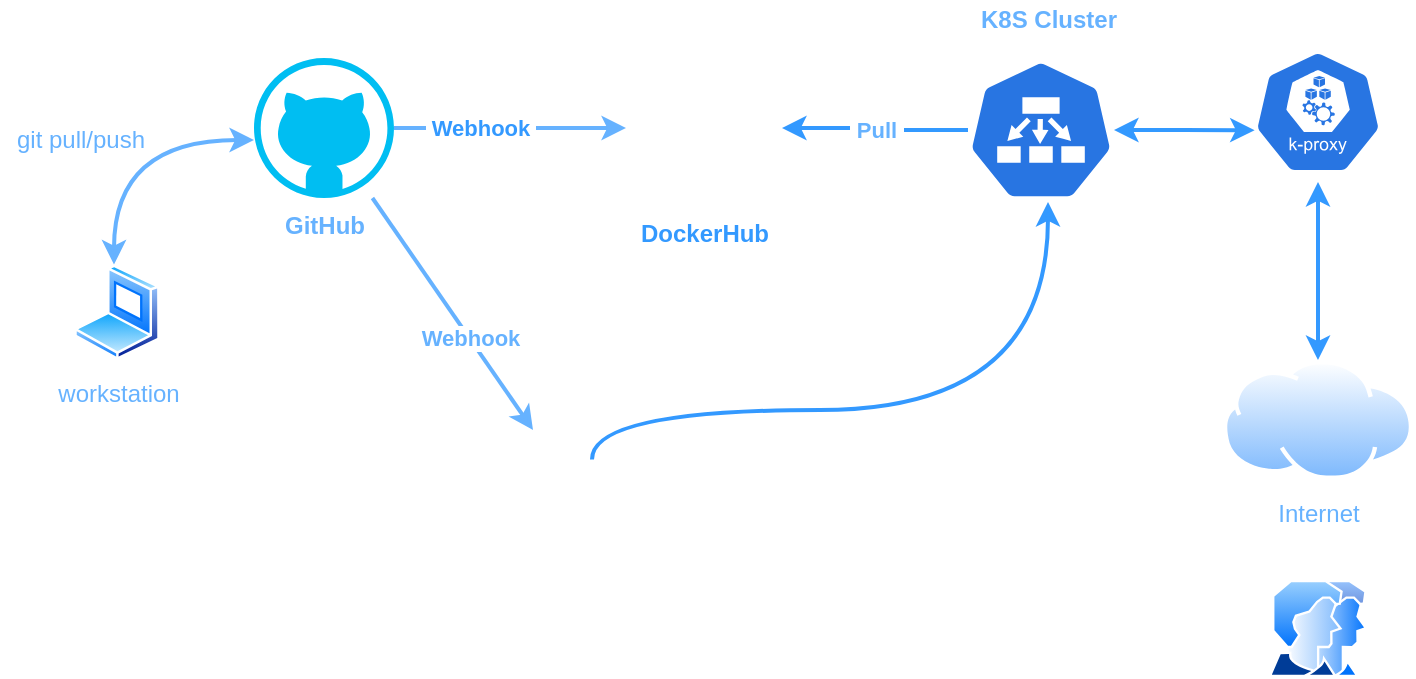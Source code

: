 <mxfile version="13.9.2" type="github">
  <diagram id="JWeNAQiVqbc7Q08cEnVS" name="Page-1">
    <mxGraphModel dx="2031" dy="1089" grid="1" gridSize="10" guides="1" tooltips="1" connect="1" arrows="1" fold="1" page="1" pageScale="1" pageWidth="850" pageHeight="1100" math="0" shadow="0">
      <root>
        <mxCell id="0" />
        <mxCell id="1" parent="0" />
        <mxCell id="ceyiaxkCHnjI5kasMRBy-6" style="edgeStyle=orthogonalEdgeStyle;rounded=0;orthogonalLoop=1;jettySize=auto;html=1;strokeWidth=2;strokeColor=#66B2FF;" edge="1" parent="1" source="ceyiaxkCHnjI5kasMRBy-1" target="ceyiaxkCHnjI5kasMRBy-2">
          <mxGeometry relative="1" as="geometry">
            <Array as="points">
              <mxPoint x="330" y="494" />
              <mxPoint x="330" y="494" />
            </Array>
          </mxGeometry>
        </mxCell>
        <mxCell id="ceyiaxkCHnjI5kasMRBy-9" value="&amp;nbsp;Webhook&amp;nbsp;" style="edgeLabel;html=1;align=center;verticalAlign=middle;resizable=0;points=[];fontColor=#3399FF;fontStyle=1" vertex="1" connectable="0" parent="ceyiaxkCHnjI5kasMRBy-6">
          <mxGeometry x="0.675" y="-1" relative="1" as="geometry">
            <mxPoint x="-54" y="-1" as="offset" />
          </mxGeometry>
        </mxCell>
        <mxCell id="ceyiaxkCHnjI5kasMRBy-7" style="rounded=0;orthogonalLoop=1;jettySize=auto;html=1;entryX=0.5;entryY=0;entryDx=0;entryDy=0;strokeWidth=2;strokeColor=#66B2FF;" edge="1" parent="1" source="ceyiaxkCHnjI5kasMRBy-1" target="ceyiaxkCHnjI5kasMRBy-3">
          <mxGeometry relative="1" as="geometry" />
        </mxCell>
        <mxCell id="ceyiaxkCHnjI5kasMRBy-8" value="Webhook" style="edgeLabel;html=1;align=center;verticalAlign=middle;resizable=0;points=[];fontColor=#66B2FF;fontStyle=1" vertex="1" connectable="0" parent="ceyiaxkCHnjI5kasMRBy-7">
          <mxGeometry x="0.206" relative="1" as="geometry">
            <mxPoint as="offset" />
          </mxGeometry>
        </mxCell>
        <mxCell id="ceyiaxkCHnjI5kasMRBy-1" value="&lt;font color=&quot;#66b2ff&quot;&gt;&lt;b&gt;GitHub&lt;/b&gt;&lt;/font&gt;" style="verticalLabelPosition=bottom;html=1;verticalAlign=top;align=center;strokeColor=none;fillColor=#00BEF2;shape=mxgraph.azure.github_code;pointerEvents=1;" vertex="1" parent="1">
          <mxGeometry x="170" y="459" width="70" height="70" as="geometry" />
        </mxCell>
        <mxCell id="ceyiaxkCHnjI5kasMRBy-2" value="&lt;font color=&quot;#3399ff&quot;&gt;&lt;b&gt;DockerHub&lt;/b&gt;&lt;/font&gt;" style="shape=image;html=1;verticalAlign=top;verticalLabelPosition=bottom;labelBackgroundColor=#ffffff;imageAspect=0;aspect=fixed;image=https://cdn3.iconfinder.com/data/icons/social-media-2169/24/social_media_social_media_logo_docker-128.png" vertex="1" parent="1">
          <mxGeometry x="356" y="455" width="78" height="78" as="geometry" />
        </mxCell>
        <mxCell id="ceyiaxkCHnjI5kasMRBy-3" value="" style="shape=image;html=1;verticalAlign=top;verticalLabelPosition=bottom;labelBackgroundColor=#ffffff;imageAspect=0;aspect=fixed;image=https://cdn4.iconfinder.com/data/icons/logos-brands-5/24/jenkins-128.png;fontColor=#3399FF;" vertex="1" parent="1">
          <mxGeometry x="280" y="645" width="59" height="59" as="geometry" />
        </mxCell>
        <mxCell id="ceyiaxkCHnjI5kasMRBy-14" value="&amp;nbsp;Pull&amp;nbsp;" style="edgeStyle=orthogonalEdgeStyle;rounded=0;orthogonalLoop=1;jettySize=auto;html=1;strokeColor=#3399FF;strokeWidth=2;fontColor=#66B2FF;fontStyle=1" edge="1" parent="1" source="ceyiaxkCHnjI5kasMRBy-4" target="ceyiaxkCHnjI5kasMRBy-2">
          <mxGeometry relative="1" as="geometry" />
        </mxCell>
        <mxCell id="ceyiaxkCHnjI5kasMRBy-16" style="edgeStyle=orthogonalEdgeStyle;rounded=0;orthogonalLoop=1;jettySize=auto;html=1;entryX=0.005;entryY=0.63;entryDx=0;entryDy=0;entryPerimeter=0;strokeColor=#3399FF;strokeWidth=2;fontColor=#3399FF;startArrow=classic;startFill=1;endArrow=classic;endFill=1;" edge="1" parent="1" source="ceyiaxkCHnjI5kasMRBy-4" target="ceyiaxkCHnjI5kasMRBy-15">
          <mxGeometry relative="1" as="geometry" />
        </mxCell>
        <mxCell id="ceyiaxkCHnjI5kasMRBy-4" value="" style="html=1;dashed=0;whitespace=wrap;fillColor=#2875E2;strokeColor=#ffffff;points=[[0.005,0.63,0],[0.1,0.2,0],[0.9,0.2,0],[0.5,0,0],[0.995,0.63,0],[0.72,0.99,0],[0.5,1,0],[0.28,0.99,0]];shape=mxgraph.kubernetes.icon;prIcon=ep" vertex="1" parent="1">
          <mxGeometry x="527" y="459" width="73" height="72" as="geometry" />
        </mxCell>
        <mxCell id="ceyiaxkCHnjI5kasMRBy-17" style="edgeStyle=orthogonalEdgeStyle;rounded=0;orthogonalLoop=1;jettySize=auto;html=1;startArrow=none;startFill=0;endArrow=classic;endFill=1;strokeColor=#3399FF;strokeWidth=2;fontColor=#3399FF;curved=1;exitX=1;exitY=0.25;exitDx=0;exitDy=0;" edge="1" parent="1" source="ceyiaxkCHnjI5kasMRBy-3">
          <mxGeometry relative="1" as="geometry">
            <mxPoint x="160" y="745" as="sourcePoint" />
            <mxPoint x="567" y="531" as="targetPoint" />
            <Array as="points">
              <mxPoint x="339" y="635" />
              <mxPoint x="567" y="635" />
            </Array>
          </mxGeometry>
        </mxCell>
        <mxCell id="ceyiaxkCHnjI5kasMRBy-5" value="&lt;font color=&quot;#66b2ff&quot;&gt;workstation&lt;/font&gt;" style="aspect=fixed;perimeter=ellipsePerimeter;html=1;align=center;shadow=0;dashed=0;spacingTop=3;image;image=img/lib/active_directory/laptop_client.svg;" vertex="1" parent="1">
          <mxGeometry x="80" y="562.22" width="43" height="47.78" as="geometry" />
        </mxCell>
        <mxCell id="ceyiaxkCHnjI5kasMRBy-22" style="edgeStyle=none;rounded=0;orthogonalLoop=1;jettySize=auto;html=1;exitX=0.5;exitY=1;exitDx=0;exitDy=0;exitPerimeter=0;entryX=0.5;entryY=0;entryDx=0;entryDy=0;startArrow=classic;startFill=1;endArrow=classic;endFill=1;strokeColor=#3399FF;strokeWidth=2;fontColor=#66B2FF;" edge="1" parent="1" source="ceyiaxkCHnjI5kasMRBy-15" target="ceyiaxkCHnjI5kasMRBy-21">
          <mxGeometry relative="1" as="geometry" />
        </mxCell>
        <mxCell id="ceyiaxkCHnjI5kasMRBy-15" value="" style="html=1;dashed=0;whitespace=wrap;fillColor=#2875E2;strokeColor=#ffffff;points=[[0.005,0.63,0],[0.1,0.2,0],[0.9,0.2,0],[0.5,0,0],[0.995,0.63,0],[0.72,0.99,0],[0.5,1,0],[0.28,0.99,0]];shape=mxgraph.kubernetes.icon;prIcon=k_proxy;fontColor=#3399FF;" vertex="1" parent="1">
          <mxGeometry x="670" y="451" width="64" height="70" as="geometry" />
        </mxCell>
        <mxCell id="ceyiaxkCHnjI5kasMRBy-18" style="edgeStyle=orthogonalEdgeStyle;rounded=0;orthogonalLoop=1;jettySize=auto;html=1;startArrow=classic;startFill=1;endArrow=classic;endFill=1;strokeWidth=2;fontColor=#3399FF;curved=1;entryX=0;entryY=0.5;entryDx=0;entryDy=0;entryPerimeter=0;strokeColor=#66B2FF;" edge="1" parent="1" source="ceyiaxkCHnjI5kasMRBy-5">
          <mxGeometry relative="1" as="geometry">
            <mxPoint x="40" y="582.298" as="sourcePoint" />
            <mxPoint x="170" y="500" as="targetPoint" />
            <Array as="points">
              <mxPoint x="100" y="500" />
            </Array>
          </mxGeometry>
        </mxCell>
        <mxCell id="ceyiaxkCHnjI5kasMRBy-20" value="K8S Cluster" style="text;html=1;resizable=0;autosize=1;align=center;verticalAlign=middle;points=[];fillColor=none;strokeColor=none;rounded=0;fontColor=#66B2FF;fontStyle=1" vertex="1" parent="1">
          <mxGeometry x="527" y="430" width="80" height="20" as="geometry" />
        </mxCell>
        <mxCell id="ceyiaxkCHnjI5kasMRBy-21" value="Internet" style="aspect=fixed;perimeter=ellipsePerimeter;html=1;align=center;shadow=0;dashed=0;spacingTop=3;image;image=img/lib/active_directory/internet_cloud.svg;fontColor=#66B2FF;" vertex="1" parent="1">
          <mxGeometry x="654.38" y="610" width="95.24" height="60" as="geometry" />
        </mxCell>
        <mxCell id="ceyiaxkCHnjI5kasMRBy-24" value="git pull/push" style="text;html=1;resizable=0;autosize=1;align=center;verticalAlign=middle;points=[];fillColor=none;strokeColor=none;rounded=0;fontColor=#66B2FF;" vertex="1" parent="1">
          <mxGeometry x="43" y="490" width="80" height="20" as="geometry" />
        </mxCell>
        <mxCell id="ceyiaxkCHnjI5kasMRBy-27" value="" style="aspect=fixed;perimeter=ellipsePerimeter;html=1;align=center;shadow=0;dashed=0;spacingTop=3;image;image=img/lib/active_directory/user_accounts.svg;fontColor=#66B2FF;" vertex="1" parent="1">
          <mxGeometry x="677" y="720" width="50" height="48.5" as="geometry" />
        </mxCell>
      </root>
    </mxGraphModel>
  </diagram>
</mxfile>
